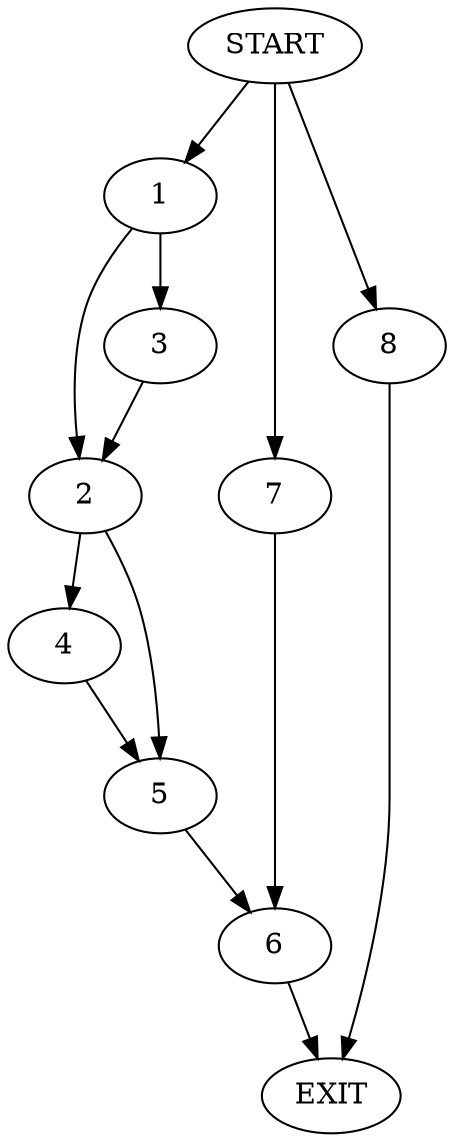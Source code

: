 digraph {
0 [label="START"]
9 [label="EXIT"]
0 -> 1
1 -> 2
1 -> 3
2 -> 4
2 -> 5
3 -> 2
5 -> 6
4 -> 5
6 -> 9
0 -> 7
7 -> 6
0 -> 8
8 -> 9
}

